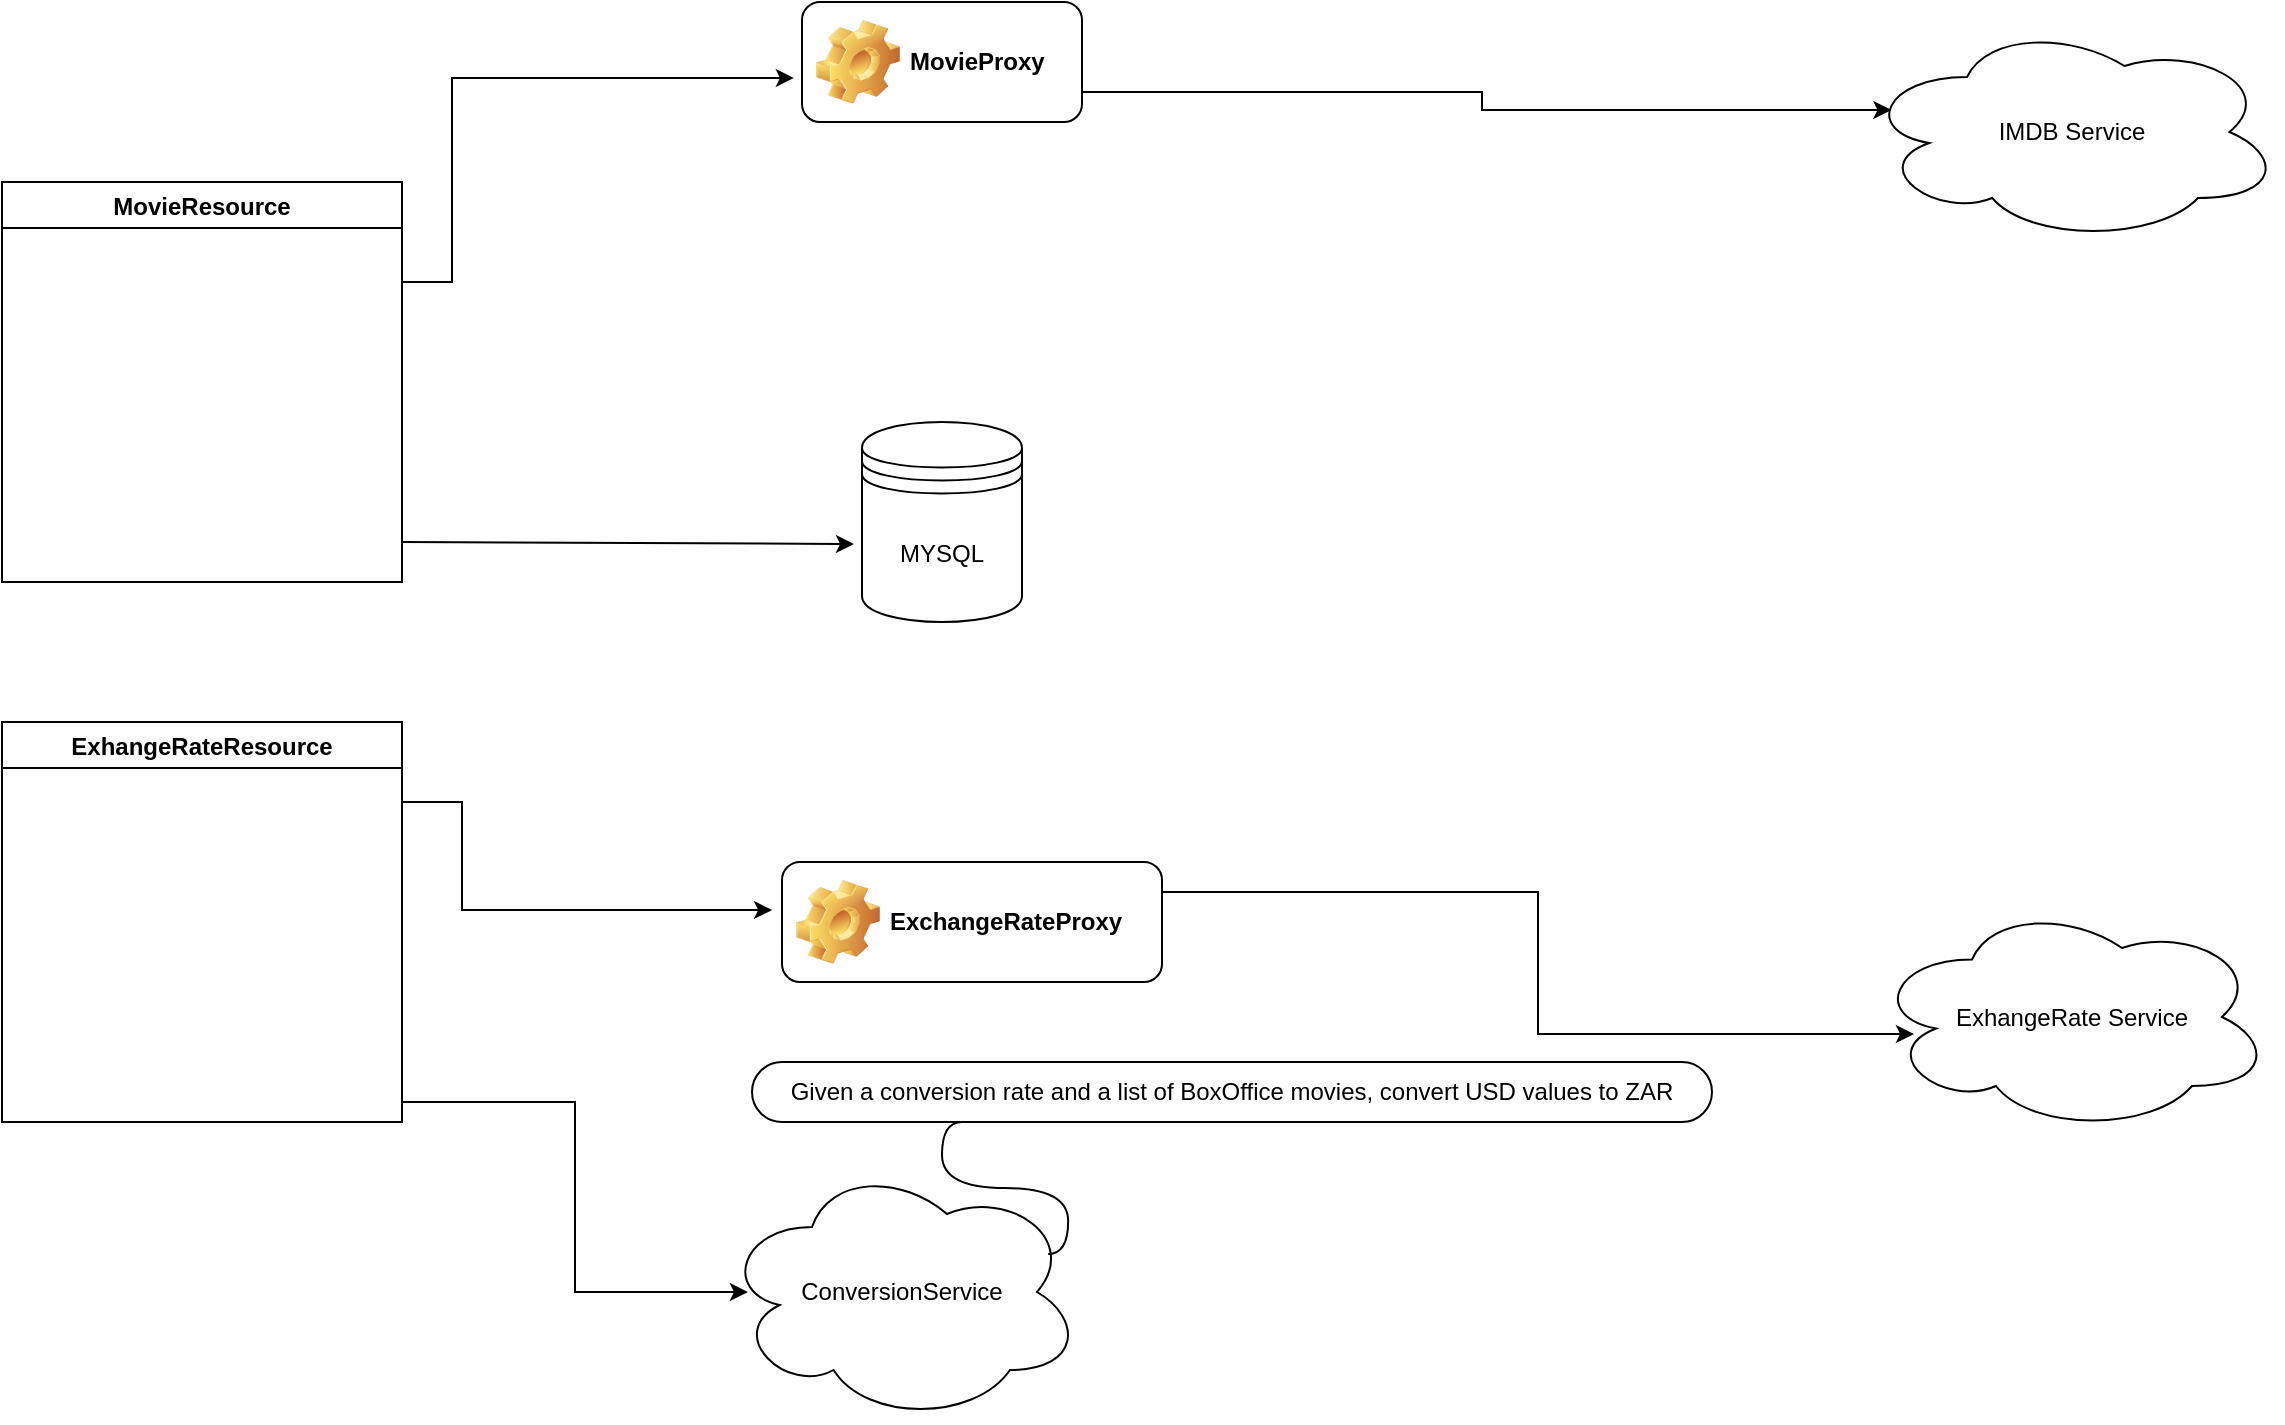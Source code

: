 <mxfile version="15.5.4" type="embed"><diagram id="23iRSUPoRavnBvh4doch" name="Page-1"><mxGraphModel dx="959" dy="577" grid="1" gridSize="10" guides="1" tooltips="1" connect="1" arrows="1" fold="1" page="1" pageScale="1" pageWidth="827" pageHeight="1169" math="0" shadow="0"><root><mxCell id="0"/><mxCell id="1" parent="0"/><mxCell id="2" value="IMDB Service" style="ellipse;shape=cloud;whiteSpace=wrap;html=1;" parent="1" vertex="1"><mxGeometry x="950" y="130" width="210" height="110" as="geometry"/></mxCell><mxCell id="3" value="ExhangeRate Service" style="ellipse;shape=cloud;whiteSpace=wrap;html=1;" parent="1" vertex="1"><mxGeometry x="955" y="570" width="200" height="115" as="geometry"/></mxCell><mxCell id="4" value="MYSQL" style="shape=datastore;whiteSpace=wrap;html=1;" parent="1" vertex="1"><mxGeometry x="450" y="330" width="80" height="100" as="geometry"/></mxCell><mxCell id="6" value="MovieResource" style="swimlane;" parent="1" vertex="1"><mxGeometry x="20" y="210" width="200" height="200" as="geometry"/></mxCell><mxCell id="7" value="ExhangeRateResource" style="swimlane;" parent="1" vertex="1"><mxGeometry x="20" y="480" width="200" height="200" as="geometry"/></mxCell><mxCell id="9" value="MovieProxy" style="label;whiteSpace=wrap;html=1;image=img/clipart/Gear_128x128.png" parent="1" vertex="1"><mxGeometry x="420" y="120" width="140" height="60" as="geometry"/></mxCell><mxCell id="10" value="ExchangeRateProxy" style="label;whiteSpace=wrap;html=1;image=img/clipart/Gear_128x128.png" parent="1" vertex="1"><mxGeometry x="410" y="550" width="190" height="60" as="geometry"/></mxCell><mxCell id="12" value="" style="edgeStyle=elbowEdgeStyle;elbow=horizontal;endArrow=classic;html=1;rounded=0;entryX=-0.029;entryY=0.633;entryDx=0;entryDy=0;entryPerimeter=0;exitX=1;exitY=0.25;exitDx=0;exitDy=0;" parent="1" source="6" target="9" edge="1"><mxGeometry width="50" height="50" relative="1" as="geometry"><mxPoint x="220" y="250" as="sourcePoint"/><mxPoint x="260" y="160" as="targetPoint"/><Array as="points"><mxPoint x="245" y="220"/></Array></mxGeometry></mxCell><mxCell id="13" value="" style="edgeStyle=elbowEdgeStyle;elbow=horizontal;endArrow=classic;html=1;rounded=0;exitX=1;exitY=0.75;exitDx=0;exitDy=0;entryX=0.07;entryY=0.4;entryDx=0;entryDy=0;entryPerimeter=0;" parent="1" source="9" target="2" edge="1"><mxGeometry width="50" height="50" relative="1" as="geometry"><mxPoint x="450" y="240" as="sourcePoint"/><mxPoint x="500" y="190" as="targetPoint"/><Array as="points"><mxPoint x="760" y="120"/><mxPoint x="475" y="220"/><mxPoint x="475" y="210"/><mxPoint x="475" y="220"/></Array></mxGeometry></mxCell><mxCell id="14" value="" style="edgeStyle=elbowEdgeStyle;elbow=horizontal;endArrow=classic;html=1;rounded=0;entryX=0.105;entryY=0.574;entryDx=0;entryDy=0;entryPerimeter=0;exitX=1;exitY=0.25;exitDx=0;exitDy=0;" parent="1" source="10" target="3" edge="1"><mxGeometry width="50" height="50" relative="1" as="geometry"><mxPoint x="515" y="645" as="sourcePoint"/><mxPoint x="565" y="595" as="targetPoint"/></mxGeometry></mxCell><mxCell id="15" value="" style="edgeStyle=elbowEdgeStyle;elbow=horizontal;endArrow=classic;html=1;rounded=0;entryX=-0.026;entryY=0.4;entryDx=0;entryDy=0;entryPerimeter=0;" parent="1" target="10" edge="1"><mxGeometry width="50" height="50" relative="1" as="geometry"><mxPoint x="220" y="520" as="sourcePoint"/><mxPoint x="320" y="650" as="targetPoint"/><Array as="points"><mxPoint x="250" y="610"/></Array></mxGeometry></mxCell><mxCell id="18" value="" style="endArrow=classic;html=1;rounded=0;entryX=-0.05;entryY=0.61;entryDx=0;entryDy=0;entryPerimeter=0;" edge="1" parent="1" target="4"><mxGeometry width="50" height="50" relative="1" as="geometry"><mxPoint x="220" y="390" as="sourcePoint"/><mxPoint x="490" y="390" as="targetPoint"/><Array as="points"/></mxGeometry></mxCell><mxCell id="19" value="" style="ellipse;shape=cloud;whiteSpace=wrap;html=1;align=left;" vertex="1" parent="1"><mxGeometry x="380" y="700" width="180" height="130" as="geometry"/></mxCell><mxCell id="20" value="ConversionService" style="text;html=1;strokeColor=none;fillColor=none;align=center;verticalAlign=middle;whiteSpace=wrap;rounded=0;" vertex="1" parent="1"><mxGeometry x="440" y="750" width="60" height="30" as="geometry"/></mxCell><mxCell id="21" value="" style="edgeStyle=elbowEdgeStyle;elbow=horizontal;endArrow=classic;html=1;rounded=0;entryX=0.072;entryY=0.5;entryDx=0;entryDy=0;entryPerimeter=0;" edge="1" parent="1" target="19"><mxGeometry width="50" height="50" relative="1" as="geometry"><mxPoint x="220" y="670" as="sourcePoint"/><mxPoint x="270" y="620" as="targetPoint"/></mxGeometry></mxCell><mxCell id="25" value="Given a conversion rate and a list of BoxOffice movies, convert USD values to ZAR" style="whiteSpace=wrap;html=1;rounded=1;arcSize=50;align=center;verticalAlign=middle;strokeWidth=1;autosize=1;spacing=4;treeFolding=1;treeMoving=1;newEdgeStyle={&quot;edgeStyle&quot;:&quot;entityRelationEdgeStyle&quot;,&quot;startArrow&quot;:&quot;none&quot;,&quot;endArrow&quot;:&quot;none&quot;,&quot;segment&quot;:10,&quot;curved&quot;:1};" vertex="1" parent="1"><mxGeometry x="395" y="650" width="480" height="30" as="geometry"/></mxCell><mxCell id="26" value="" style="edgeStyle=entityRelationEdgeStyle;startArrow=none;endArrow=none;segment=10;curved=1;rounded=0;exitX=0.906;exitY=0.354;exitDx=0;exitDy=0;exitPerimeter=0;" edge="1" parent="1" source="19"><mxGeometry relative="1" as="geometry"><mxPoint x="390" y="620" as="sourcePoint"/><mxPoint x="500" y="680" as="targetPoint"/></mxGeometry></mxCell></root></mxGraphModel></diagram></mxfile>